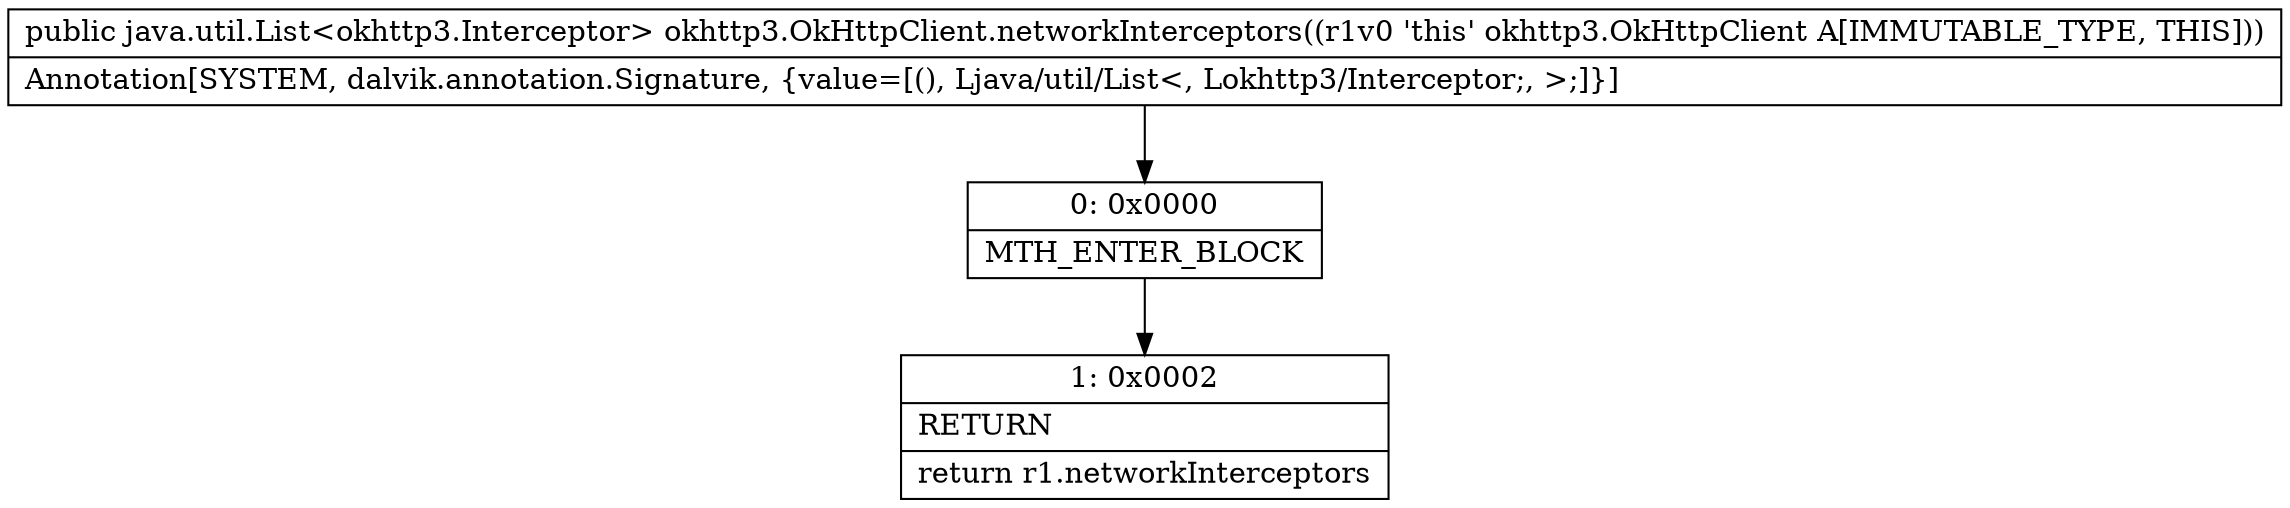 digraph "CFG forokhttp3.OkHttpClient.networkInterceptors()Ljava\/util\/List;" {
Node_0 [shape=record,label="{0\:\ 0x0000|MTH_ENTER_BLOCK\l}"];
Node_1 [shape=record,label="{1\:\ 0x0002|RETURN\l|return r1.networkInterceptors\l}"];
MethodNode[shape=record,label="{public java.util.List\<okhttp3.Interceptor\> okhttp3.OkHttpClient.networkInterceptors((r1v0 'this' okhttp3.OkHttpClient A[IMMUTABLE_TYPE, THIS]))  | Annotation[SYSTEM, dalvik.annotation.Signature, \{value=[(), Ljava\/util\/List\<, Lokhttp3\/Interceptor;, \>;]\}]\l}"];
MethodNode -> Node_0;
Node_0 -> Node_1;
}

